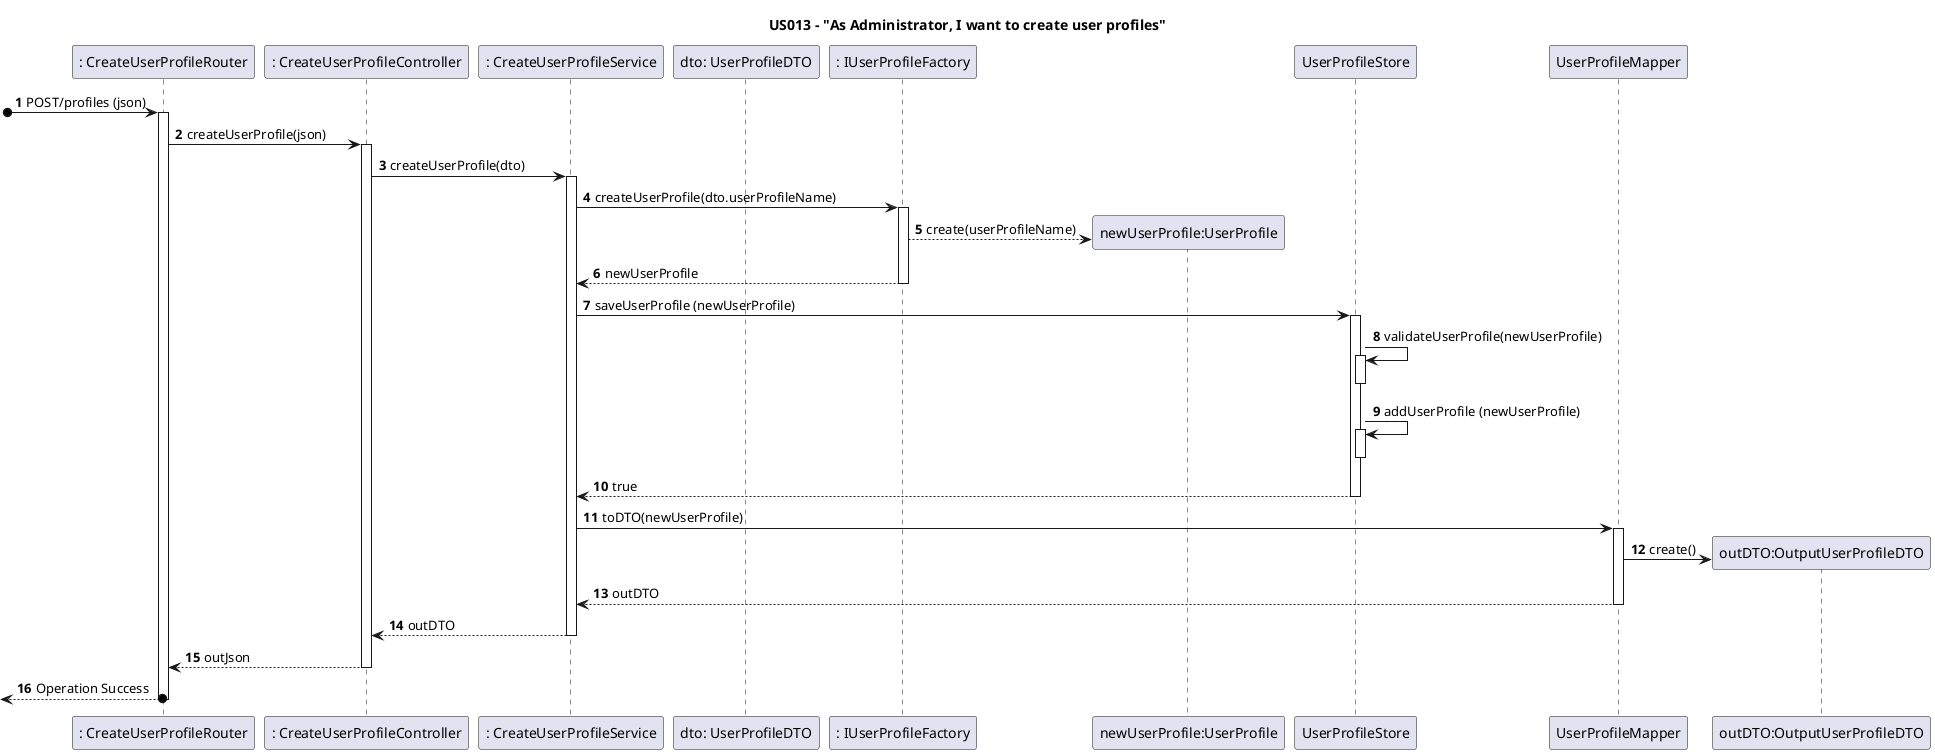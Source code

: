 @startuml
'https://plantuml.com/sequence-diagram

autoactivate on
autonumber

title US013 - "As Administrator, I want to create user profiles"
participant ": CreateUserProfileRouter" as System
participant ": CreateUserProfileController" as Ctrl
participant ": CreateUserProfileService" as C1
participant "dto: UserProfileDTO" as C2
participant ": IUserProfileFactory" as C3
participant "newUserProfile:UserProfile" as C4
participant "UserProfileStore" as C5
participant "UserProfileMapper" as C6
participant "outDTO:OutputUserProfileDTO" as C7

[o-> System: POST/profiles (json)
System -> Ctrl: createUserProfile(json)
Ctrl -> C1: createUserProfile(dto)
C1 -> C3: createUserProfile(dto.userProfileName)
C3 --> C4 **: create(userProfileName)
return newUserProfile
C1 -> C5 : saveUserProfile (newUserProfile)
C5 -> C5 : validateUserProfile(newUserProfile)
deactivate
C5 -> C5: addUserProfile (newUserProfile)
deactivate
return true
C1 -> C6: toDTO(newUserProfile)
C6 -> C7 **: create()
return outDTO
return outDTO
return outJson
return Operation Success



@enduml